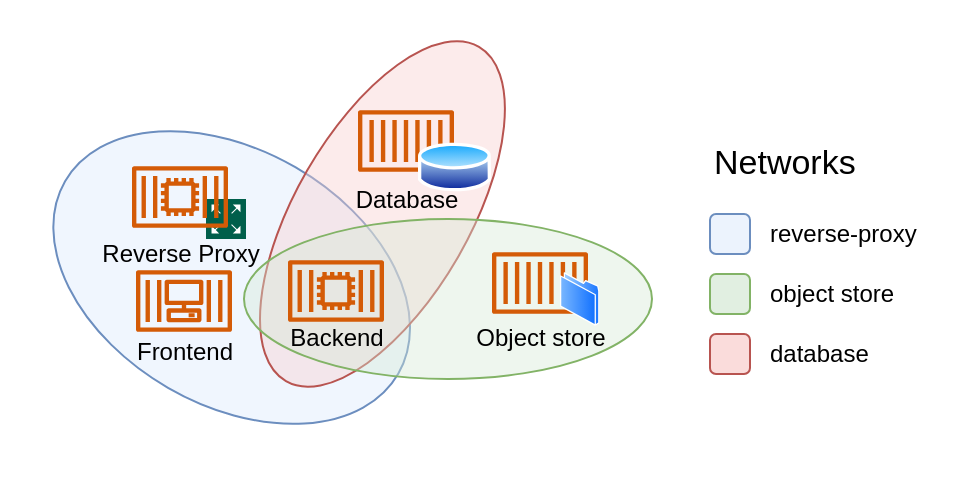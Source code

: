 <mxfile version="16.5.3" type="device"><diagram id="W-rbLOKh60_sY_X7-eZK" name="Page-1"><mxGraphModel dx="1422" dy="739" grid="1" gridSize="10" guides="1" tooltips="1" connect="1" arrows="1" fold="1" page="1" pageScale="1" pageWidth="850" pageHeight="1100" math="0" shadow="0"><root><mxCell id="0"/><mxCell id="1" parent="0"/><mxCell id="U1NvGBDSFxJ_D8JskUvP-64" value="" style="ellipse;whiteSpace=wrap;html=1;fontSize=17;fillColor=#dae8fc;rotation=30;strokeColor=#6c8ebf;fillOpacity=40;" vertex="1" parent="1"><mxGeometry x="214.66" y="218.09" width="192.35" height="127.32" as="geometry"/></mxCell><mxCell id="U1NvGBDSFxJ_D8JskUvP-63" value="" style="ellipse;whiteSpace=wrap;html=1;fontSize=17;fillColor=#f8cecc;strokeColor=#b85450;fillOpacity=40;rotation=-60;" vertex="1" parent="1"><mxGeometry x="289.71" y="206.5" width="193.03" height="87" as="geometry"/></mxCell><mxCell id="U1NvGBDSFxJ_D8JskUvP-62" value="" style="ellipse;whiteSpace=wrap;html=1;fontSize=17;fillColor=#d5e8d4;strokeColor=#82b366;fillOpacity=40;" vertex="1" parent="1"><mxGeometry x="317" y="252.5" width="204" height="80" as="geometry"/></mxCell><mxCell id="U1NvGBDSFxJ_D8JskUvP-39" value="" style="group" vertex="1" connectable="0" parent="1"><mxGeometry x="425" y="269" width="80" height="65" as="geometry"/></mxCell><mxCell id="U1NvGBDSFxJ_D8JskUvP-26" value="" style="sketch=0;outlineConnect=0;fontColor=#232F3E;gradientColor=none;fillColor=#D45B07;strokeColor=none;dashed=0;verticalLabelPosition=bottom;verticalAlign=top;align=center;html=1;fontSize=12;fontStyle=0;aspect=fixed;pointerEvents=1;shape=mxgraph.aws4.container_1;" vertex="1" parent="U1NvGBDSFxJ_D8JskUvP-39"><mxGeometry x="16" width="48" height="31" as="geometry"/></mxCell><mxCell id="U1NvGBDSFxJ_D8JskUvP-25" value="" style="aspect=fixed;perimeter=ellipsePerimeter;html=1;align=center;shadow=0;dashed=0;spacingTop=3;image;image=img/lib/active_directory/folder.svg;" vertex="1" parent="U1NvGBDSFxJ_D8JskUvP-39"><mxGeometry x="50" y="10" width="19.71" height="27" as="geometry"/></mxCell><mxCell id="U1NvGBDSFxJ_D8JskUvP-27" value="Object store" style="text;html=1;align=center;verticalAlign=middle;resizable=0;points=[];autosize=1;strokeColor=none;fillColor=none;" vertex="1" parent="U1NvGBDSFxJ_D8JskUvP-39"><mxGeometry y="33" width="80" height="20" as="geometry"/></mxCell><mxCell id="U1NvGBDSFxJ_D8JskUvP-50" value="" style="group" vertex="1" connectable="0" parent="1"><mxGeometry x="550" y="250" width="128" height="110" as="geometry"/></mxCell><mxCell id="U1NvGBDSFxJ_D8JskUvP-40" value="" style="rounded=1;whiteSpace=wrap;html=1;fillColor=#dae8fc;strokeColor=#6c8ebf;fillOpacity=50;" vertex="1" parent="U1NvGBDSFxJ_D8JskUvP-50"><mxGeometry width="20" height="20" as="geometry"/></mxCell><mxCell id="U1NvGBDSFxJ_D8JskUvP-42" value="" style="rounded=1;whiteSpace=wrap;html=1;fillColor=#d5e8d4;strokeColor=#82b366;gradientColor=none;fillOpacity=70;" vertex="1" parent="U1NvGBDSFxJ_D8JskUvP-50"><mxGeometry y="30" width="20" height="20" as="geometry"/></mxCell><mxCell id="U1NvGBDSFxJ_D8JskUvP-43" value="" style="rounded=1;whiteSpace=wrap;html=1;fillColor=#f8cecc;strokeColor=#b85450;fillOpacity=70;" vertex="1" parent="U1NvGBDSFxJ_D8JskUvP-50"><mxGeometry y="60" width="20" height="20" as="geometry"/></mxCell><mxCell id="U1NvGBDSFxJ_D8JskUvP-44" value="reverse-proxy" style="text;html=1;align=left;verticalAlign=middle;resizable=0;points=[];autosize=1;strokeColor=none;fillColor=none;" vertex="1" parent="U1NvGBDSFxJ_D8JskUvP-50"><mxGeometry x="28" width="90" height="20" as="geometry"/></mxCell><mxCell id="U1NvGBDSFxJ_D8JskUvP-46" value="object store" style="text;html=1;align=left;verticalAlign=middle;resizable=0;points=[];autosize=1;strokeColor=none;fillColor=none;" vertex="1" parent="U1NvGBDSFxJ_D8JskUvP-50"><mxGeometry x="28" y="30" width="80" height="20" as="geometry"/></mxCell><mxCell id="U1NvGBDSFxJ_D8JskUvP-49" value="database" style="text;html=1;align=left;verticalAlign=middle;resizable=0;points=[];autosize=1;strokeColor=none;fillColor=none;" vertex="1" parent="U1NvGBDSFxJ_D8JskUvP-50"><mxGeometry x="28" y="60" width="60" height="20" as="geometry"/></mxCell><mxCell id="U1NvGBDSFxJ_D8JskUvP-51" value="&lt;font style=&quot;font-size: 17px&quot;&gt;Networks&lt;/font&gt;" style="text;html=1;align=left;verticalAlign=middle;resizable=0;points=[];autosize=1;strokeColor=none;fillColor=none;" vertex="1" parent="1"><mxGeometry x="550" y="215" width="90" height="20" as="geometry"/></mxCell><mxCell id="U1NvGBDSFxJ_D8JskUvP-52" value="" style="group" vertex="1" connectable="0" parent="1"><mxGeometry x="365" y="200" width="77.49" height="67" as="geometry"/></mxCell><mxCell id="U1NvGBDSFxJ_D8JskUvP-66" value="" style="group" vertex="1" connectable="0" parent="U1NvGBDSFxJ_D8JskUvP-52"><mxGeometry x="-2" y="-2" width="77.49" height="55" as="geometry"/></mxCell><mxCell id="U1NvGBDSFxJ_D8JskUvP-19" value="" style="sketch=0;outlineConnect=0;fontColor=#232F3E;gradientColor=none;fillColor=#D45B07;strokeColor=none;dashed=0;verticalLabelPosition=bottom;verticalAlign=top;align=center;html=1;fontSize=12;fontStyle=0;aspect=fixed;pointerEvents=1;shape=mxgraph.aws4.container_1;" vertex="1" parent="U1NvGBDSFxJ_D8JskUvP-66"><mxGeometry x="11" width="48" height="31" as="geometry"/></mxCell><mxCell id="U1NvGBDSFxJ_D8JskUvP-20" value="" style="aspect=fixed;perimeter=ellipsePerimeter;html=1;align=center;shadow=0;dashed=0;spacingTop=3;image;image=img/lib/active_directory/database.svg;" vertex="1" parent="U1NvGBDSFxJ_D8JskUvP-66"><mxGeometry x="41" y="15" width="36.49" height="27" as="geometry"/></mxCell><mxCell id="U1NvGBDSFxJ_D8JskUvP-21" value="Database" style="text;html=1;align=center;verticalAlign=middle;resizable=0;points=[];autosize=1;strokeColor=none;fillColor=none;" vertex="1" parent="U1NvGBDSFxJ_D8JskUvP-66"><mxGeometry y="35" width="70" height="20" as="geometry"/></mxCell><mxCell id="U1NvGBDSFxJ_D8JskUvP-56" value="" style="group" vertex="1" connectable="0" parent="1"><mxGeometry x="257" y="278" width="60" height="61" as="geometry"/></mxCell><mxCell id="U1NvGBDSFxJ_D8JskUvP-12" value="Frontend" style="text;html=1;align=center;verticalAlign=middle;resizable=0;points=[];autosize=1;strokeColor=none;fillColor=none;" vertex="1" parent="U1NvGBDSFxJ_D8JskUvP-56"><mxGeometry y="31" width="60" height="20" as="geometry"/></mxCell><mxCell id="U1NvGBDSFxJ_D8JskUvP-18" value="" style="sketch=0;outlineConnect=0;fontColor=#232F3E;gradientColor=none;fillColor=#D45B07;strokeColor=none;dashed=0;verticalLabelPosition=bottom;verticalAlign=top;align=center;html=1;fontSize=12;fontStyle=0;aspect=fixed;pointerEvents=1;shape=mxgraph.aws4.container_3;" vertex="1" parent="U1NvGBDSFxJ_D8JskUvP-56"><mxGeometry x="6" width="48" height="31" as="geometry"/></mxCell><mxCell id="U1NvGBDSFxJ_D8JskUvP-11" value="Backend" style="text;html=1;align=center;verticalAlign=middle;resizable=0;points=[];autosize=1;strokeColor=none;fillColor=none;" vertex="1" parent="1"><mxGeometry x="333" y="302" width="60" height="20" as="geometry"/></mxCell><mxCell id="U1NvGBDSFxJ_D8JskUvP-17" value="" style="sketch=0;outlineConnect=0;fontColor=#232F3E;gradientColor=none;fillColor=#D45B07;strokeColor=none;dashed=0;verticalLabelPosition=bottom;verticalAlign=top;align=center;html=1;fontSize=12;fontStyle=0;aspect=fixed;pointerEvents=1;shape=mxgraph.aws4.container_2;" vertex="1" parent="1"><mxGeometry x="339" y="273" width="48" height="31" as="geometry"/></mxCell><mxCell id="U1NvGBDSFxJ_D8JskUvP-65" value="" style="group" vertex="1" connectable="0" parent="1"><mxGeometry x="240" y="226" width="90" height="54" as="geometry"/></mxCell><mxCell id="U1NvGBDSFxJ_D8JskUvP-22" value="" style="sketch=0;pointerEvents=1;shadow=0;dashed=0;html=1;strokeColor=none;fillColor=#005F4B;labelPosition=center;verticalLabelPosition=bottom;verticalAlign=top;align=center;outlineConnect=0;shape=mxgraph.veeam2.network_proxy;" vertex="1" parent="U1NvGBDSFxJ_D8JskUvP-65"><mxGeometry x="58" y="16.5" width="20" height="20" as="geometry"/></mxCell><mxCell id="U1NvGBDSFxJ_D8JskUvP-23" value="" style="sketch=0;outlineConnect=0;fontColor=#232F3E;gradientColor=none;fillColor=#D45B07;strokeColor=none;dashed=0;verticalLabelPosition=bottom;verticalAlign=top;align=center;html=1;fontSize=12;fontStyle=0;aspect=fixed;pointerEvents=1;shape=mxgraph.aws4.container_2;" vertex="1" parent="U1NvGBDSFxJ_D8JskUvP-65"><mxGeometry x="21" width="48" height="31" as="geometry"/></mxCell><mxCell id="U1NvGBDSFxJ_D8JskUvP-24" value="Reverse Proxy&lt;br&gt;" style="text;html=1;align=center;verticalAlign=middle;resizable=0;points=[];autosize=1;strokeColor=none;fillColor=none;" vertex="1" parent="U1NvGBDSFxJ_D8JskUvP-65"><mxGeometry y="34" width="90" height="20" as="geometry"/></mxCell></root></mxGraphModel></diagram></mxfile>